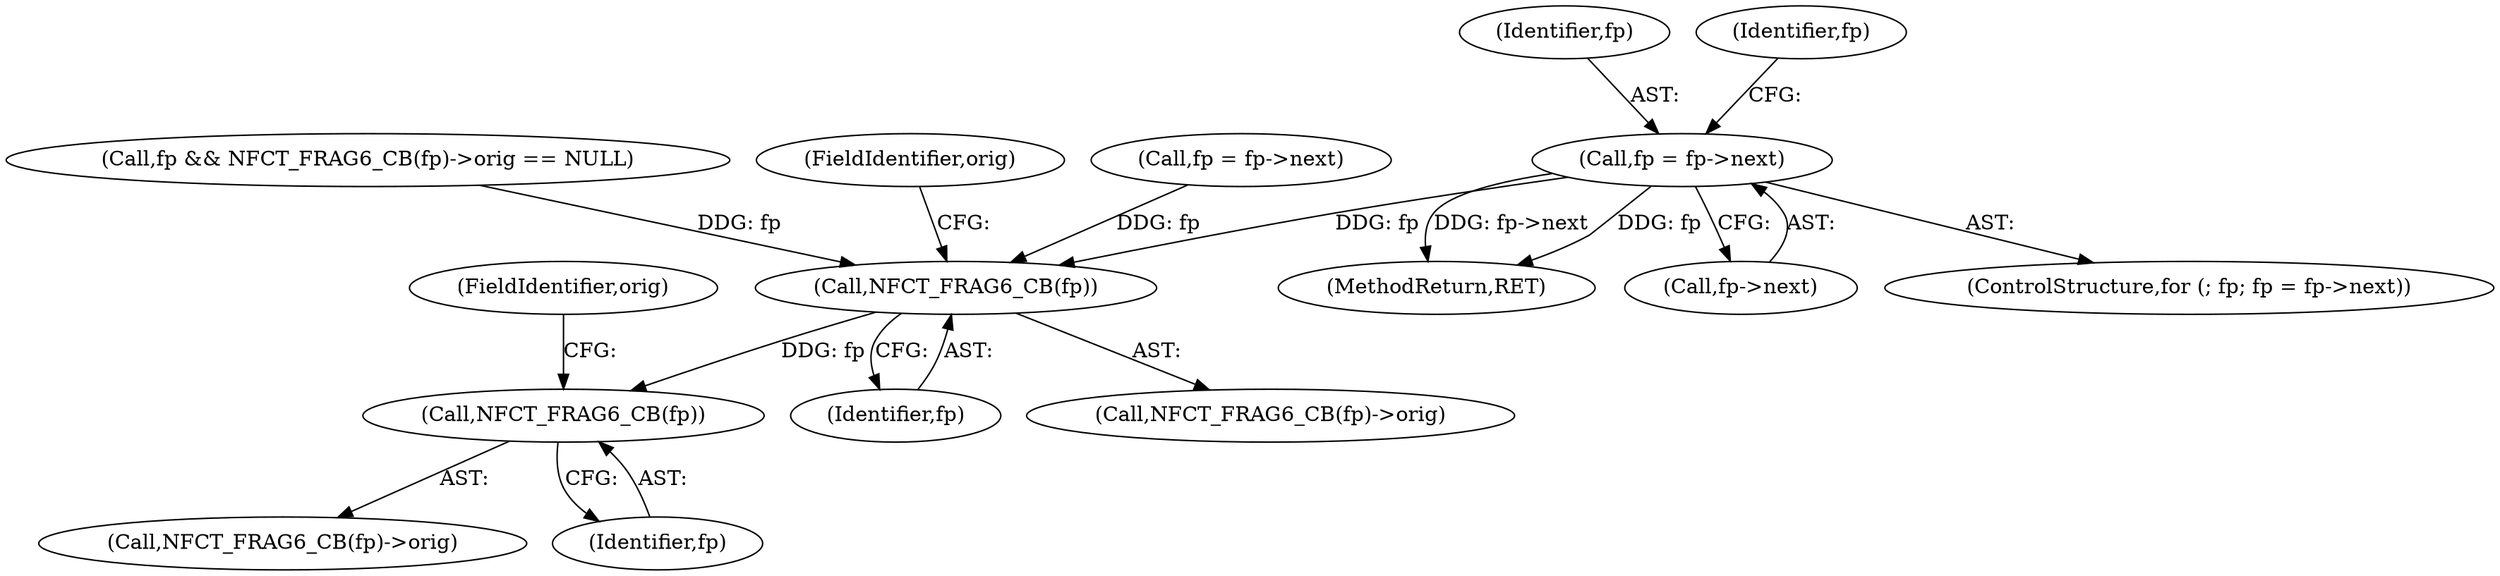 digraph "0_linux_9e2dcf72023d1447f09c47d77c99b0c49659e5ce_0@pointer" {
"1000517" [label="(Call,fp = fp->next)"];
"1000527" [label="(Call,NFCT_FRAG6_CB(fp))"];
"1000540" [label="(Call,NFCT_FRAG6_CB(fp))"];
"1000528" [label="(Identifier,fp)"];
"1000496" [label="(Call,fp && NFCT_FRAG6_CB(fp)->orig == NULL)"];
"1000517" [label="(Call,fp = fp->next)"];
"1000518" [label="(Identifier,fp)"];
"1000516" [label="(Identifier,fp)"];
"1000556" [label="(MethodReturn,RET)"];
"1000527" [label="(Call,NFCT_FRAG6_CB(fp))"];
"1000539" [label="(Call,NFCT_FRAG6_CB(fp)->orig)"];
"1000529" [label="(FieldIdentifier,orig)"];
"1000541" [label="(Identifier,fp)"];
"1000526" [label="(Call,NFCT_FRAG6_CB(fp)->orig)"];
"1000504" [label="(Call,fp = fp->next)"];
"1000542" [label="(FieldIdentifier,orig)"];
"1000519" [label="(Call,fp->next)"];
"1000515" [label="(ControlStructure,for (; fp; fp = fp->next))"];
"1000540" [label="(Call,NFCT_FRAG6_CB(fp))"];
"1000517" -> "1000515"  [label="AST: "];
"1000517" -> "1000519"  [label="CFG: "];
"1000518" -> "1000517"  [label="AST: "];
"1000519" -> "1000517"  [label="AST: "];
"1000516" -> "1000517"  [label="CFG: "];
"1000517" -> "1000556"  [label="DDG: fp->next"];
"1000517" -> "1000556"  [label="DDG: fp"];
"1000517" -> "1000527"  [label="DDG: fp"];
"1000527" -> "1000526"  [label="AST: "];
"1000527" -> "1000528"  [label="CFG: "];
"1000528" -> "1000527"  [label="AST: "];
"1000529" -> "1000527"  [label="CFG: "];
"1000496" -> "1000527"  [label="DDG: fp"];
"1000504" -> "1000527"  [label="DDG: fp"];
"1000527" -> "1000540"  [label="DDG: fp"];
"1000540" -> "1000539"  [label="AST: "];
"1000540" -> "1000541"  [label="CFG: "];
"1000541" -> "1000540"  [label="AST: "];
"1000542" -> "1000540"  [label="CFG: "];
}
